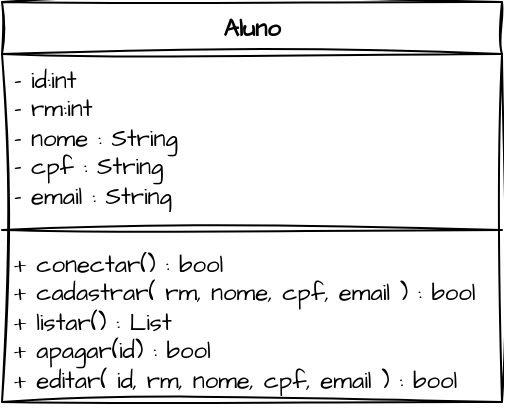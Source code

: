 <mxfile version="26.0.16">
  <diagram name="Página-1" id="dB12LeSPMqcn_dnKeipR">
    <mxGraphModel dx="583" dy="311" grid="1" gridSize="10" guides="1" tooltips="1" connect="1" arrows="1" fold="1" page="1" pageScale="1" pageWidth="827" pageHeight="1169" math="0" shadow="0">
      <root>
        <mxCell id="0" />
        <mxCell id="1" parent="0" />
        <mxCell id="1x8PHMw3_kFRKRaN68ZT-1" value="Aluno" style="swimlane;fontStyle=1;align=center;verticalAlign=top;childLayout=stackLayout;horizontal=1;startSize=26;horizontalStack=0;resizeParent=1;resizeParentMax=0;resizeLast=0;collapsible=1;marginBottom=0;whiteSpace=wrap;html=1;sketch=1;hachureGap=4;jiggle=2;curveFitting=1;fontFamily=Architects Daughter;fontSource=https%3A%2F%2Ffonts.googleapis.com%2Fcss%3Ffamily%3DArchitects%2BDaughter;" parent="1" vertex="1">
          <mxGeometry x="220" y="180" width="250" height="200" as="geometry" />
        </mxCell>
        <mxCell id="1x8PHMw3_kFRKRaN68ZT-2" value="- id:int&lt;div&gt;- rm:int&lt;/div&gt;&lt;div&gt;- nome : String&lt;/div&gt;&lt;div&gt;- cpf : String&lt;/div&gt;&lt;div&gt;- email : String&lt;/div&gt;" style="text;strokeColor=none;fillColor=none;align=left;verticalAlign=top;spacingLeft=4;spacingRight=4;overflow=hidden;rotatable=0;points=[[0,0.5],[1,0.5]];portConstraint=eastwest;whiteSpace=wrap;html=1;fontFamily=Architects Daughter;fontSource=https%3A%2F%2Ffonts.googleapis.com%2Fcss%3Ffamily%3DArchitects%2BDaughter;" parent="1x8PHMw3_kFRKRaN68ZT-1" vertex="1">
          <mxGeometry y="26" width="250" height="84" as="geometry" />
        </mxCell>
        <mxCell id="1x8PHMw3_kFRKRaN68ZT-3" value="" style="line;strokeWidth=1;fillColor=none;align=left;verticalAlign=middle;spacingTop=-1;spacingLeft=3;spacingRight=3;rotatable=0;labelPosition=right;points=[];portConstraint=eastwest;strokeColor=inherit;sketch=1;hachureGap=4;jiggle=2;curveFitting=1;fontFamily=Architects Daughter;fontSource=https%3A%2F%2Ffonts.googleapis.com%2Fcss%3Ffamily%3DArchitects%2BDaughter;" parent="1x8PHMw3_kFRKRaN68ZT-1" vertex="1">
          <mxGeometry y="110" width="250" height="8" as="geometry" />
        </mxCell>
        <mxCell id="1x8PHMw3_kFRKRaN68ZT-4" value="&lt;div&gt;+ conectar() : bool&lt;/div&gt;+ cadastrar( rm, nome, cpf, email ) : bool&lt;div&gt;+ listar() : List&lt;/div&gt;&lt;div&gt;+ apagar(id) : bool&lt;/div&gt;&lt;div&gt;+ editar( id, rm, nome, cpf, email ) : bool&lt;/div&gt;" style="text;strokeColor=none;fillColor=none;align=left;verticalAlign=top;spacingLeft=4;spacingRight=4;overflow=hidden;rotatable=0;points=[[0,0.5],[1,0.5]];portConstraint=eastwest;whiteSpace=wrap;html=1;fontFamily=Architects Daughter;fontSource=https%3A%2F%2Ffonts.googleapis.com%2Fcss%3Ffamily%3DArchitects%2BDaughter;" parent="1x8PHMw3_kFRKRaN68ZT-1" vertex="1">
          <mxGeometry y="118" width="250" height="82" as="geometry" />
        </mxCell>
      </root>
    </mxGraphModel>
  </diagram>
</mxfile>
